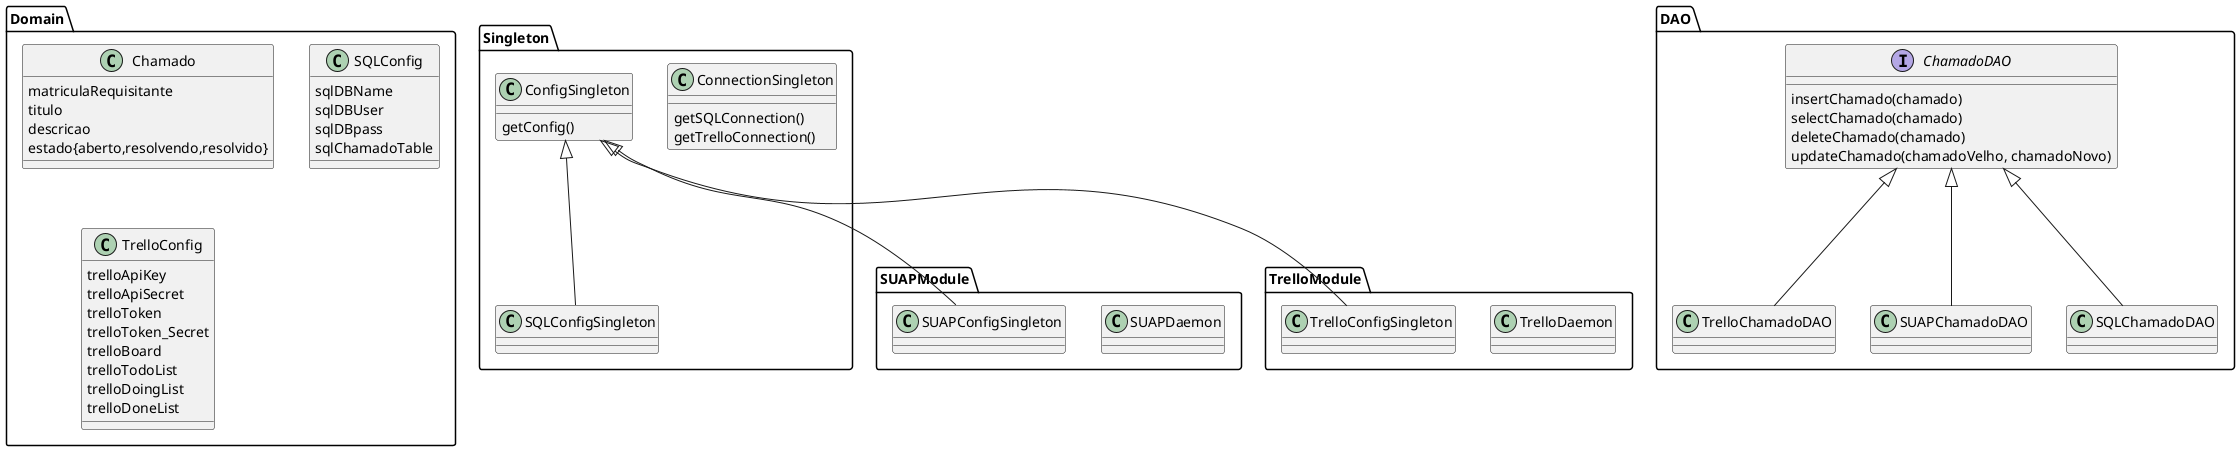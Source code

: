@startuml

' Estrutura '

Package Singleton {
	Class ConnectionSingleton {
		getSQLConnection()
		getTrelloConnection()
	}

	Class ConfigSingleton {
		getConfig()
	} 

	Class SQLConfigSingleton
}

Package DAO {
	Interface ChamadoDAO {
		insertChamado(chamado)
		selectChamado(chamado)
		deleteChamado(chamado)
		updateChamado(chamadoVelho, chamadoNovo)
	} 

	Class TrelloChamadoDAO
	Class SUAPChamadoDAO
	Class SQLChamadoDAO
} 

Package Domain {
	Class Chamado {
		matriculaRequisitante
		titulo
		descricao
		estado{aberto,resolvendo,resolvido}
	}

	Class SQLConfig {
		sqlDBName
		sqlDBUser
		sqlDBpass
		sqlChamadoTable
	}

	Class TrelloConfig {
		trelloApiKey
		trelloApiSecret
		trelloToken
		trelloToken_Secret
		trelloBoard
		trelloTodoList
		trelloDoingList
		trelloDoneList
	}
}

Package SUAPModule {
	Class SUAPDaemon
	Class SUAPConfigSingleton
} 

Package TrelloModule {
	Class TrelloDaemon
	Class TrelloConfigSingleton
}

' Relacionamentos '

ChamadoDAO <|-- TrelloChamadoDAO
ChamadoDAO <|-- SUAPChamadoDAO
ChamadoDAO <|-- SQLChamadoDAO
ConfigSingleton <|-- SQLConfigSingleton
ConfigSingleton <|-- TrelloConfigSingleton
ConfigSingleton <|-- SUAPConfigSingleton

@enduml

